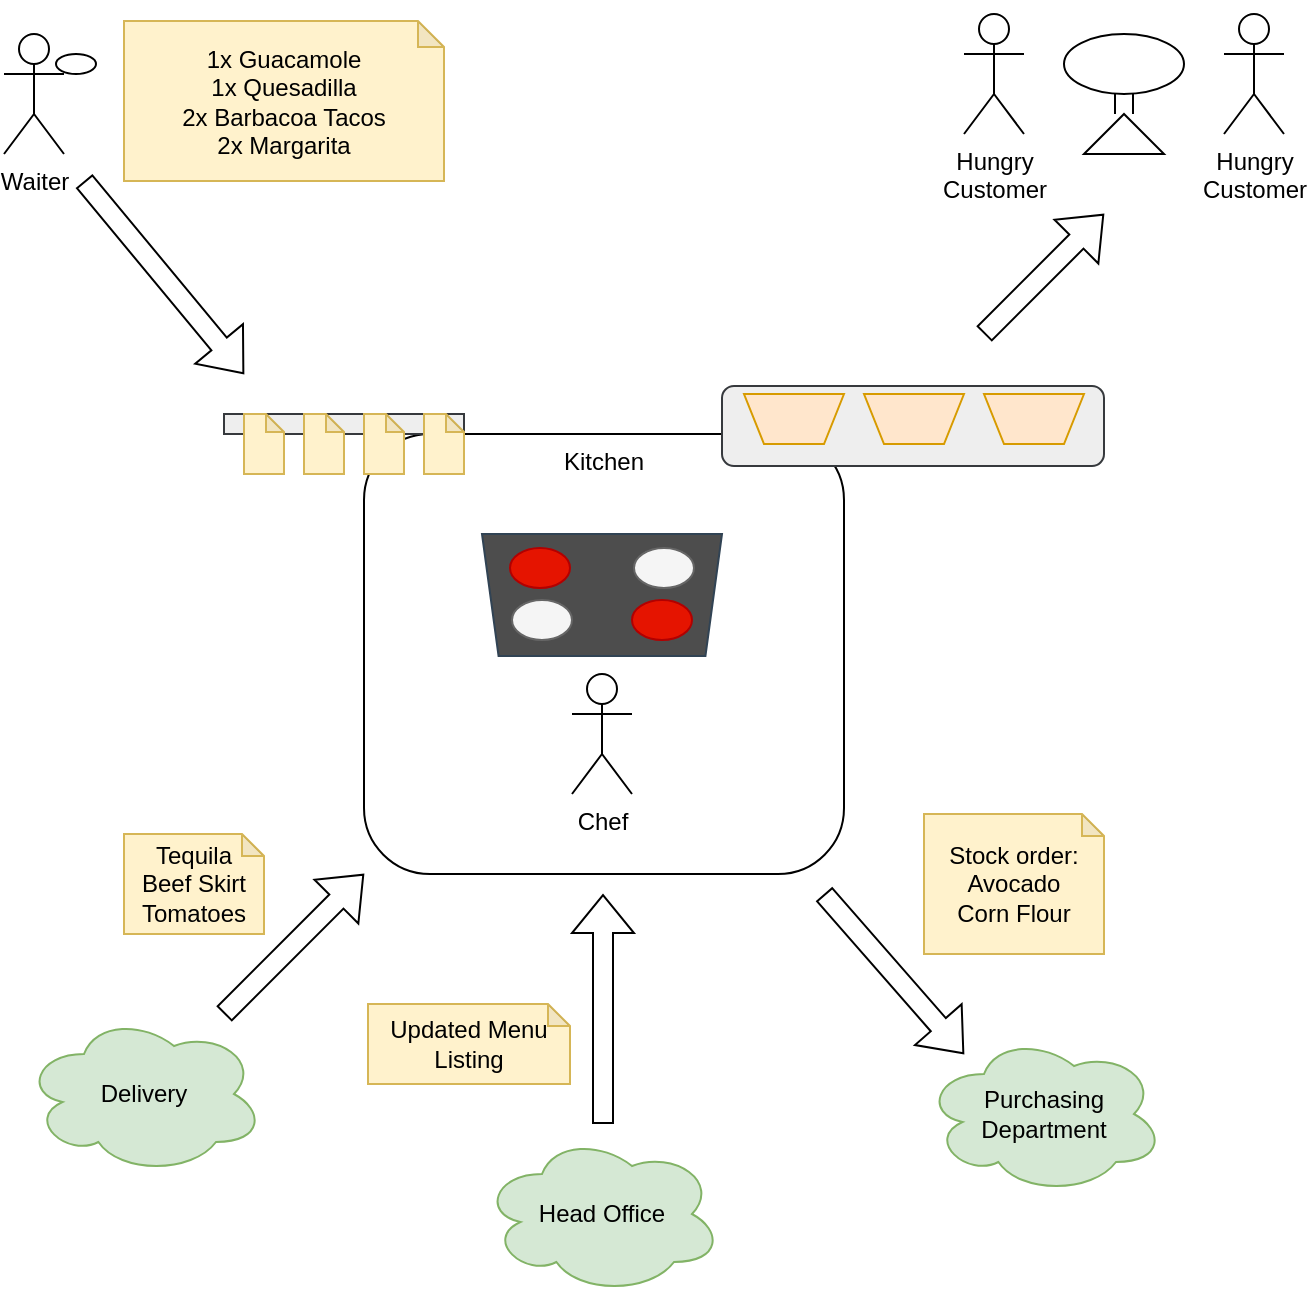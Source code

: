 <mxfile version="16.5.6" type="device"><diagram id="n5FHMssOxyGA9zL00fw2" name="Page-1"><mxGraphModel dx="1038" dy="489" grid="1" gridSize="10" guides="1" tooltips="1" connect="1" arrows="1" fold="1" page="1" pageScale="1" pageWidth="827" pageHeight="1169" math="0" shadow="0"><root><mxCell id="0"/><mxCell id="1" parent="0"/><mxCell id="QYvTHzyz35L5Ytk-41ht-2" value="Kitchen" style="rounded=1;whiteSpace=wrap;html=1;verticalAlign=top;" vertex="1" parent="1"><mxGeometry x="280" y="280" width="240" height="220" as="geometry"/></mxCell><mxCell id="QYvTHzyz35L5Ytk-41ht-3" value="" style="verticalLabelPosition=middle;verticalAlign=middle;html=1;shape=trapezoid;perimeter=trapezoidPerimeter;whiteSpace=wrap;size=0.069;arcSize=10;flipV=1;labelPosition=center;align=center;fillColor=#4D4D4D;fontColor=#ffffff;strokeColor=#314354;" vertex="1" parent="1"><mxGeometry x="339" y="330" width="120" height="61" as="geometry"/></mxCell><mxCell id="QYvTHzyz35L5Ytk-41ht-4" value="Chef" style="shape=umlActor;verticalLabelPosition=bottom;verticalAlign=top;html=1;outlineConnect=0;" vertex="1" parent="1"><mxGeometry x="384" y="400" width="30" height="60" as="geometry"/></mxCell><mxCell id="QYvTHzyz35L5Ytk-41ht-5" value="" style="ellipse;whiteSpace=wrap;html=1;fillColor=#e51400;fontColor=#ffffff;strokeColor=#B20000;" vertex="1" parent="1"><mxGeometry x="353" y="337" width="30" height="20" as="geometry"/></mxCell><mxCell id="QYvTHzyz35L5Ytk-41ht-6" value="" style="ellipse;whiteSpace=wrap;html=1;fillColor=#f5f5f5;fontColor=#333333;strokeColor=#666666;" vertex="1" parent="1"><mxGeometry x="354" y="363" width="30" height="20" as="geometry"/></mxCell><mxCell id="QYvTHzyz35L5Ytk-41ht-7" value="" style="ellipse;whiteSpace=wrap;html=1;fillColor=#f5f5f5;fontColor=#333333;strokeColor=#666666;" vertex="1" parent="1"><mxGeometry x="415" y="337" width="30" height="20" as="geometry"/></mxCell><mxCell id="QYvTHzyz35L5Ytk-41ht-8" value="" style="ellipse;whiteSpace=wrap;html=1;fillColor=#e51400;fontColor=#ffffff;strokeColor=#B20000;" vertex="1" parent="1"><mxGeometry x="414" y="363" width="30" height="20" as="geometry"/></mxCell><mxCell id="QYvTHzyz35L5Ytk-41ht-9" value="" style="shape=flexArrow;endArrow=classic;html=1;rounded=0;" edge="1" parent="1"><mxGeometry width="50" height="50" relative="1" as="geometry"><mxPoint x="590" y="230" as="sourcePoint"/><mxPoint x="650" y="170" as="targetPoint"/></mxGeometry></mxCell><mxCell id="QYvTHzyz35L5Ytk-41ht-10" value="" style="shape=flexArrow;endArrow=classic;html=1;rounded=0;" edge="1" parent="1"><mxGeometry width="50" height="50" relative="1" as="geometry"><mxPoint x="140" y="153.5" as="sourcePoint"/><mxPoint x="220" y="250" as="targetPoint"/></mxGeometry></mxCell><mxCell id="QYvTHzyz35L5Ytk-41ht-11" value="1x Guacamole&lt;br&gt;1x Quesadilla&lt;br&gt;2x Barbacoa Tacos&lt;br&gt;2x Margarita" style="shape=note;whiteSpace=wrap;html=1;backgroundOutline=1;darkOpacity=0.05;fillColor=#fff2cc;size=13;strokeColor=#d6b656;" vertex="1" parent="1"><mxGeometry x="160" y="73.5" width="160" height="80" as="geometry"/></mxCell><mxCell id="QYvTHzyz35L5Ytk-41ht-12" value="" style="group" vertex="1" connectable="0" parent="1"><mxGeometry x="100" y="80" width="46" height="60" as="geometry"/></mxCell><mxCell id="QYvTHzyz35L5Ytk-41ht-13" value="Waiter" style="shape=umlActor;verticalLabelPosition=bottom;verticalAlign=top;html=1;outlineConnect=0;" vertex="1" parent="QYvTHzyz35L5Ytk-41ht-12"><mxGeometry width="30" height="60" as="geometry"/></mxCell><mxCell id="QYvTHzyz35L5Ytk-41ht-14" value="" style="ellipse;whiteSpace=wrap;html=1;" vertex="1" parent="QYvTHzyz35L5Ytk-41ht-12"><mxGeometry x="26" y="10" width="20" height="10" as="geometry"/></mxCell><mxCell id="QYvTHzyz35L5Ytk-41ht-23" value="" style="group" vertex="1" connectable="0" parent="1"><mxGeometry x="210" y="270" width="120" height="30" as="geometry"/></mxCell><mxCell id="QYvTHzyz35L5Ytk-41ht-24" value="" style="rounded=0;whiteSpace=wrap;html=1;fillColor=#eeeeee;strokeColor=#36393d;container=0;" vertex="1" parent="QYvTHzyz35L5Ytk-41ht-23"><mxGeometry width="120" height="10" as="geometry"/></mxCell><mxCell id="QYvTHzyz35L5Ytk-41ht-25" value="" style="shape=note;whiteSpace=wrap;html=1;backgroundOutline=1;darkOpacity=0.05;fillColor=#fff2cc;strokeColor=#d6b656;size=9;container=0;" vertex="1" parent="QYvTHzyz35L5Ytk-41ht-23"><mxGeometry x="10" width="20" height="30" as="geometry"/></mxCell><mxCell id="QYvTHzyz35L5Ytk-41ht-26" value="" style="shape=note;whiteSpace=wrap;html=1;backgroundOutline=1;darkOpacity=0.05;fillColor=#fff2cc;strokeColor=#d6b656;size=9;container=0;" vertex="1" parent="QYvTHzyz35L5Ytk-41ht-23"><mxGeometry x="40" width="20" height="30" as="geometry"/></mxCell><mxCell id="QYvTHzyz35L5Ytk-41ht-27" value="" style="shape=note;whiteSpace=wrap;html=1;backgroundOutline=1;darkOpacity=0.05;fillColor=#fff2cc;strokeColor=#d6b656;size=9;container=0;" vertex="1" parent="QYvTHzyz35L5Ytk-41ht-23"><mxGeometry x="70" width="20" height="30" as="geometry"/></mxCell><mxCell id="QYvTHzyz35L5Ytk-41ht-28" value="" style="shape=note;whiteSpace=wrap;html=1;backgroundOutline=1;darkOpacity=0.05;fillColor=#fff2cc;strokeColor=#d6b656;size=9;container=0;" vertex="1" parent="QYvTHzyz35L5Ytk-41ht-23"><mxGeometry x="100" width="20" height="30" as="geometry"/></mxCell><mxCell id="QYvTHzyz35L5Ytk-41ht-29" value="" style="rounded=1;whiteSpace=wrap;html=1;fillColor=#eeeeee;strokeColor=#36393d;" vertex="1" parent="1"><mxGeometry x="459" y="256" width="191" height="40" as="geometry"/></mxCell><mxCell id="QYvTHzyz35L5Ytk-41ht-30" value="" style="shape=trapezoid;perimeter=trapezoidPerimeter;whiteSpace=wrap;html=1;fixedSize=1;fillColor=#ffe6cc;strokeColor=#d79b00;direction=west;size=10;" vertex="1" parent="1"><mxGeometry x="470" y="260" width="50" height="25" as="geometry"/></mxCell><mxCell id="QYvTHzyz35L5Ytk-41ht-31" value="" style="shape=trapezoid;perimeter=trapezoidPerimeter;whiteSpace=wrap;html=1;fixedSize=1;fillColor=#ffe6cc;strokeColor=#d79b00;direction=west;size=10;" vertex="1" parent="1"><mxGeometry x="530" y="260" width="50" height="25" as="geometry"/></mxCell><mxCell id="QYvTHzyz35L5Ytk-41ht-32" value="" style="shape=trapezoid;perimeter=trapezoidPerimeter;whiteSpace=wrap;html=1;fixedSize=1;fillColor=#ffe6cc;strokeColor=#d79b00;direction=west;size=10;" vertex="1" parent="1"><mxGeometry x="590" y="260" width="50" height="25" as="geometry"/></mxCell><mxCell id="QYvTHzyz35L5Ytk-41ht-33" value="" style="shape=flexArrow;endArrow=classic;html=1;rounded=0;" edge="1" parent="1"><mxGeometry width="50" height="50" relative="1" as="geometry"><mxPoint x="510" y="510" as="sourcePoint"/><mxPoint x="580" y="590" as="targetPoint"/></mxGeometry></mxCell><mxCell id="QYvTHzyz35L5Ytk-41ht-34" value="Purchasing Department" style="ellipse;shape=cloud;whiteSpace=wrap;html=1;fillColor=#d5e8d4;strokeColor=#82b366;" vertex="1" parent="1"><mxGeometry x="560" y="580" width="120" height="80" as="geometry"/></mxCell><mxCell id="QYvTHzyz35L5Ytk-41ht-35" value="Stock order:&lt;br&gt;Avocado&lt;br&gt;Corn Flour" style="shape=note;whiteSpace=wrap;html=1;backgroundOutline=1;darkOpacity=0.05;size=11;fillColor=#fff2cc;strokeColor=#d6b656;" vertex="1" parent="1"><mxGeometry x="560" y="470" width="90" height="70" as="geometry"/></mxCell><mxCell id="QYvTHzyz35L5Ytk-41ht-36" value="" style="shape=flexArrow;endArrow=classic;html=1;rounded=0;" edge="1" parent="1"><mxGeometry width="50" height="50" relative="1" as="geometry"><mxPoint x="210" y="570" as="sourcePoint"/><mxPoint x="280" y="500" as="targetPoint"/></mxGeometry></mxCell><mxCell id="QYvTHzyz35L5Ytk-41ht-38" value="Delivery" style="ellipse;shape=cloud;whiteSpace=wrap;html=1;fillColor=#d5e8d4;strokeColor=#82b366;" vertex="1" parent="1"><mxGeometry x="110" y="570" width="120" height="80" as="geometry"/></mxCell><mxCell id="QYvTHzyz35L5Ytk-41ht-39" value="Tequila&lt;br&gt;Beef Skirt&lt;br&gt;Tomatoes" style="shape=note;whiteSpace=wrap;html=1;backgroundOutline=1;darkOpacity=0.05;size=11;fillColor=#fff2cc;strokeColor=#d6b656;" vertex="1" parent="1"><mxGeometry x="160" y="480" width="70" height="50" as="geometry"/></mxCell><mxCell id="QYvTHzyz35L5Ytk-41ht-40" value="Head Office" style="ellipse;shape=cloud;whiteSpace=wrap;html=1;fillColor=#d5e8d4;strokeColor=#82b366;" vertex="1" parent="1"><mxGeometry x="339" y="630" width="120" height="80" as="geometry"/></mxCell><mxCell id="QYvTHzyz35L5Ytk-41ht-41" value="" style="shape=flexArrow;endArrow=classic;html=1;rounded=0;" edge="1" parent="1"><mxGeometry width="50" height="50" relative="1" as="geometry"><mxPoint x="399.5" y="625" as="sourcePoint"/><mxPoint x="399.5" y="510" as="targetPoint"/></mxGeometry></mxCell><mxCell id="QYvTHzyz35L5Ytk-41ht-42" value="Updated Menu Listing" style="shape=note;whiteSpace=wrap;html=1;backgroundOutline=1;darkOpacity=0.05;size=11;fillColor=#fff2cc;strokeColor=#d6b656;" vertex="1" parent="1"><mxGeometry x="282" y="565" width="101" height="40" as="geometry"/></mxCell><mxCell id="QYvTHzyz35L5Ytk-41ht-43" value="" style="group" vertex="1" connectable="0" parent="1"><mxGeometry x="580" y="70" width="160" height="70" as="geometry"/></mxCell><mxCell id="QYvTHzyz35L5Ytk-41ht-16" value="" style="shape=link;endArrow=classic;html=1;rounded=0;width=9;startArrow=none;" edge="1" parent="QYvTHzyz35L5Ytk-41ht-43" source="QYvTHzyz35L5Ytk-41ht-21"><mxGeometry width="50" height="50" relative="1" as="geometry"><mxPoint x="80" y="70" as="sourcePoint"/><mxPoint x="80" y="10" as="targetPoint"/></mxGeometry></mxCell><mxCell id="QYvTHzyz35L5Ytk-41ht-17" value="" style="triangle;whiteSpace=wrap;html=1;direction=north;container=0;" vertex="1" parent="QYvTHzyz35L5Ytk-41ht-43"><mxGeometry x="60" y="50" width="40" height="20" as="geometry"/></mxCell><mxCell id="QYvTHzyz35L5Ytk-41ht-18" value="" style="shape=link;endArrow=none;html=1;rounded=0;width=9;" edge="1" parent="QYvTHzyz35L5Ytk-41ht-43" target="QYvTHzyz35L5Ytk-41ht-17"><mxGeometry width="50" height="50" relative="1" as="geometry"><mxPoint x="80" y="70" as="sourcePoint"/><mxPoint x="80" y="10" as="targetPoint"/></mxGeometry></mxCell><mxCell id="QYvTHzyz35L5Ytk-41ht-19" value="Hungry&lt;br&gt;Customer" style="shape=umlActor;verticalLabelPosition=bottom;verticalAlign=top;html=1;outlineConnect=0;container=0;" vertex="1" parent="QYvTHzyz35L5Ytk-41ht-43"><mxGeometry width="30" height="60" as="geometry"/></mxCell><mxCell id="QYvTHzyz35L5Ytk-41ht-20" value="Hungry&lt;br&gt;Customer" style="shape=umlActor;verticalLabelPosition=bottom;verticalAlign=top;html=1;outlineConnect=0;container=0;" vertex="1" parent="QYvTHzyz35L5Ytk-41ht-43"><mxGeometry x="130" width="30" height="60" as="geometry"/></mxCell><mxCell id="QYvTHzyz35L5Ytk-41ht-21" value="" style="ellipse;whiteSpace=wrap;html=1;container=0;" vertex="1" parent="QYvTHzyz35L5Ytk-41ht-43"><mxGeometry x="50" y="10" width="60" height="30" as="geometry"/></mxCell><mxCell id="QYvTHzyz35L5Ytk-41ht-22" value="" style="shape=link;endArrow=none;html=1;rounded=0;width=9;startArrow=none;" edge="1" parent="QYvTHzyz35L5Ytk-41ht-43" source="QYvTHzyz35L5Ytk-41ht-17" target="QYvTHzyz35L5Ytk-41ht-21"><mxGeometry width="50" height="50" relative="1" as="geometry"><mxPoint x="80" y="50" as="sourcePoint"/><mxPoint x="80" y="10" as="targetPoint"/></mxGeometry></mxCell></root></mxGraphModel></diagram></mxfile>